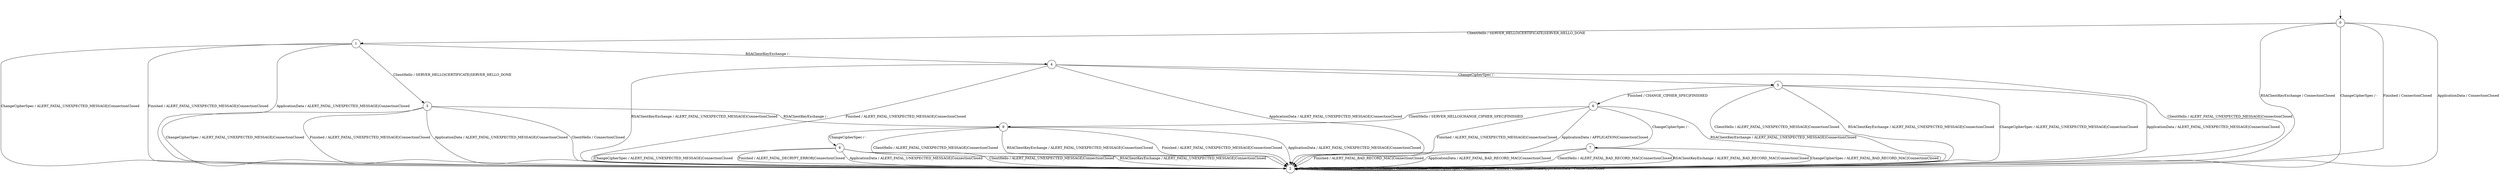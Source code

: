 digraph g {
__start0 [label="" shape="none"];

	s0 [shape="circle" label="0"];
	s1 [shape="circle" label="1"];
	s2 [shape="circle" label="2"];
	s3 [shape="circle" label="3"];
	s4 [shape="circle" label="4"];
	s5 [shape="circle" label="5"];
	s6 [shape="circle" label="6"];
	s7 [shape="circle" label="7"];
	s8 [shape="circle" label="8"];
	s9 [shape="circle" label="9"];
	s0 -> s1 [label="ClientHello / SERVER_HELLO|CERTIFICATE|SERVER_HELLO_DONE"];
	s0 -> s2 [label="RSAClientKeyExchange / ConnectionClosed"];
	s0 -> s2 [label="ChangeCipherSpec / -"];
	s0 -> s2 [label="Finished / ConnectionClosed"];
	s0 -> s2 [label="ApplicationData / ConnectionClosed"];
	s1 -> s3 [label="ClientHello / SERVER_HELLO|CERTIFICATE|SERVER_HELLO_DONE"];
	s1 -> s4 [label="RSAClientKeyExchange / -"];
	s1 -> s2 [label="ChangeCipherSpec / ALERT_FATAL_UNEXPECTED_MESSAGE|ConnectionClosed"];
	s1 -> s2 [label="Finished / ALERT_FATAL_UNEXPECTED_MESSAGE|ConnectionClosed"];
	s1 -> s2 [label="ApplicationData / ALERT_FATAL_UNEXPECTED_MESSAGE|ConnectionClosed"];
	s2 -> s2 [label="ClientHello / ConnectionClosed"];
	s2 -> s2 [label="RSAClientKeyExchange / ConnectionClosed"];
	s2 -> s2 [label="ChangeCipherSpec / ConnectionClosed"];
	s2 -> s2 [label="Finished / ConnectionClosed"];
	s2 -> s2 [label="ApplicationData / ConnectionClosed"];
	s3 -> s2 [label="ClientHello / ConnectionClosed"];
	s3 -> s9 [label="RSAClientKeyExchange / -"];
	s3 -> s2 [label="ChangeCipherSpec / ALERT_FATAL_UNEXPECTED_MESSAGE|ConnectionClosed"];
	s3 -> s2 [label="Finished / ALERT_FATAL_UNEXPECTED_MESSAGE|ConnectionClosed"];
	s3 -> s2 [label="ApplicationData / ALERT_FATAL_UNEXPECTED_MESSAGE|ConnectionClosed"];
	s4 -> s2 [label="ClientHello / ALERT_FATAL_UNEXPECTED_MESSAGE|ConnectionClosed"];
	s4 -> s2 [label="RSAClientKeyExchange / ALERT_FATAL_UNEXPECTED_MESSAGE|ConnectionClosed"];
	s4 -> s5 [label="ChangeCipherSpec / -"];
	s4 -> s2 [label="Finished / ALERT_FATAL_UNEXPECTED_MESSAGE|ConnectionClosed"];
	s4 -> s2 [label="ApplicationData / ALERT_FATAL_UNEXPECTED_MESSAGE|ConnectionClosed"];
	s5 -> s2 [label="ClientHello / ALERT_FATAL_UNEXPECTED_MESSAGE|ConnectionClosed"];
	s5 -> s2 [label="RSAClientKeyExchange / ALERT_FATAL_UNEXPECTED_MESSAGE|ConnectionClosed"];
	s5 -> s2 [label="ChangeCipherSpec / ALERT_FATAL_UNEXPECTED_MESSAGE|ConnectionClosed"];
	s5 -> s6 [label="Finished / CHANGE_CIPHER_SPEC|FINISHED"];
	s5 -> s2 [label="ApplicationData / ALERT_FATAL_UNEXPECTED_MESSAGE|ConnectionClosed"];
	s6 -> s9 [label="ClientHello / SERVER_HELLO|CHANGE_CIPHER_SPEC|FINISHED"];
	s6 -> s2 [label="RSAClientKeyExchange / ALERT_FATAL_UNEXPECTED_MESSAGE|ConnectionClosed"];
	s6 -> s7 [label="ChangeCipherSpec / -"];
	s6 -> s2 [label="Finished / ALERT_FATAL_UNEXPECTED_MESSAGE|ConnectionClosed"];
	s6 -> s2 [label="ApplicationData / APPLICATION|ConnectionClosed"];
	s7 -> s2 [label="ClientHello / ALERT_FATAL_BAD_RECORD_MAC|ConnectionClosed"];
	s7 -> s2 [label="RSAClientKeyExchange / ALERT_FATAL_BAD_RECORD_MAC|ConnectionClosed"];
	s7 -> s2 [label="ChangeCipherSpec / ALERT_FATAL_BAD_RECORD_MAC|ConnectionClosed"];
	s7 -> s2 [label="Finished / ALERT_FATAL_BAD_RECORD_MAC|ConnectionClosed"];
	s7 -> s2 [label="ApplicationData / ALERT_FATAL_BAD_RECORD_MAC|ConnectionClosed"];
	s8 -> s2 [label="ClientHello / ALERT_FATAL_UNEXPECTED_MESSAGE|ConnectionClosed"];
	s8 -> s2 [label="RSAClientKeyExchange / ALERT_FATAL_UNEXPECTED_MESSAGE|ConnectionClosed"];
	s8 -> s2 [label="ChangeCipherSpec / ALERT_FATAL_UNEXPECTED_MESSAGE|ConnectionClosed"];
	s8 -> s2 [label="Finished / ALERT_FATAL_DECRYPT_ERROR|ConnectionClosed"];
	s8 -> s2 [label="ApplicationData / ALERT_FATAL_UNEXPECTED_MESSAGE|ConnectionClosed"];
	s9 -> s2 [label="ClientHello / ALERT_FATAL_UNEXPECTED_MESSAGE|ConnectionClosed"];
	s9 -> s2 [label="RSAClientKeyExchange / ALERT_FATAL_UNEXPECTED_MESSAGE|ConnectionClosed"];
	s9 -> s8 [label="ChangeCipherSpec / -"];
	s9 -> s2 [label="Finished / ALERT_FATAL_UNEXPECTED_MESSAGE|ConnectionClosed"];
	s9 -> s2 [label="ApplicationData / ALERT_FATAL_UNEXPECTED_MESSAGE|ConnectionClosed"];

__start0 -> s0;
}
